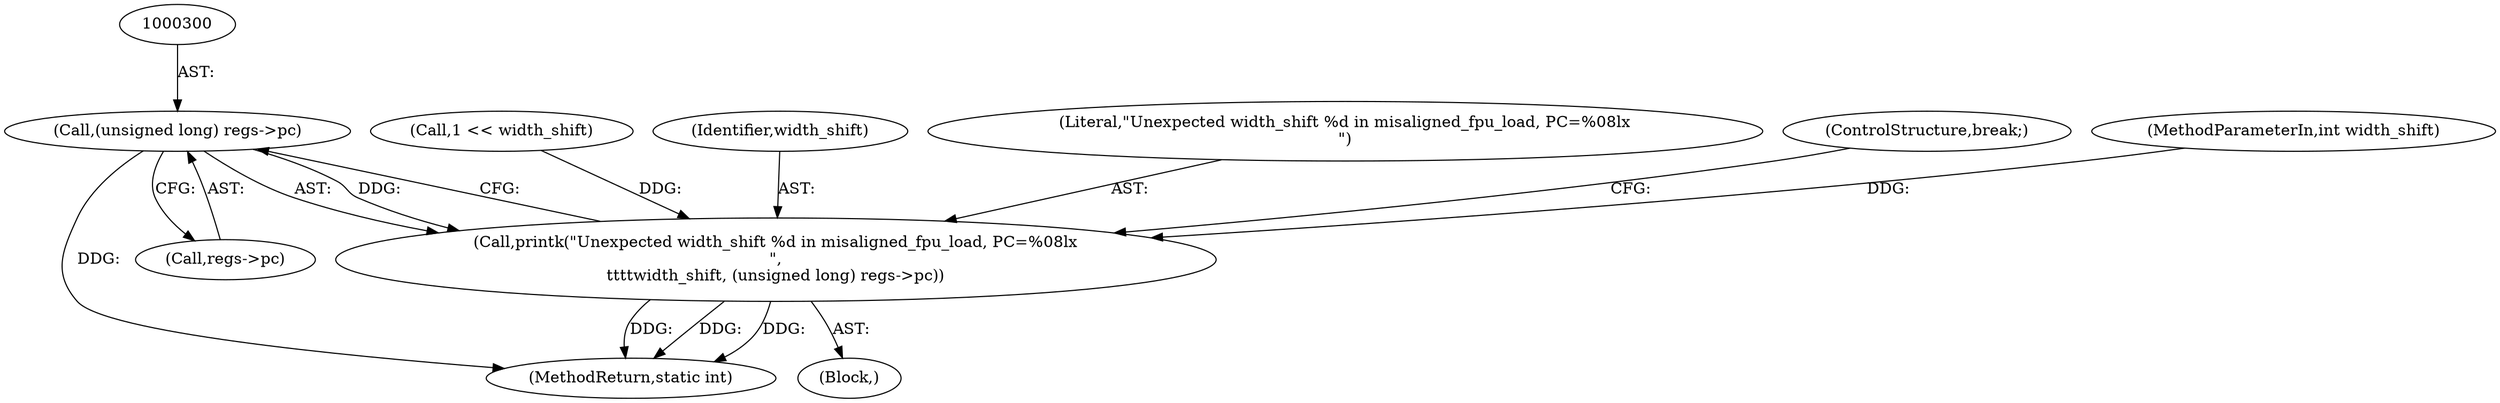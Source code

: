 digraph "0_linux_a8b0ca17b80e92faab46ee7179ba9e99ccb61233_24@pointer" {
"1000299" [label="(Call,(unsigned long) regs->pc)"];
"1000296" [label="(Call,printk(\"Unexpected width_shift %d in misaligned_fpu_load, PC=%08lx\n\",\n\t\t\t\twidth_shift, (unsigned long) regs->pc))"];
"1000173" [label="(Call,1 << width_shift)"];
"1000298" [label="(Identifier,width_shift)"];
"1000297" [label="(Literal,\"Unexpected width_shift %d in misaligned_fpu_load, PC=%08lx\n\")"];
"1000301" [label="(Call,regs->pc)"];
"1000299" [label="(Call,(unsigned long) regs->pc)"];
"1000316" [label="(MethodReturn,static int)"];
"1000304" [label="(ControlStructure,break;)"];
"1000107" [label="(MethodParameterIn,int width_shift)"];
"1000216" [label="(Block,)"];
"1000296" [label="(Call,printk(\"Unexpected width_shift %d in misaligned_fpu_load, PC=%08lx\n\",\n\t\t\t\twidth_shift, (unsigned long) regs->pc))"];
"1000299" -> "1000296"  [label="AST: "];
"1000299" -> "1000301"  [label="CFG: "];
"1000300" -> "1000299"  [label="AST: "];
"1000301" -> "1000299"  [label="AST: "];
"1000296" -> "1000299"  [label="CFG: "];
"1000299" -> "1000316"  [label="DDG: "];
"1000299" -> "1000296"  [label="DDG: "];
"1000296" -> "1000216"  [label="AST: "];
"1000297" -> "1000296"  [label="AST: "];
"1000298" -> "1000296"  [label="AST: "];
"1000304" -> "1000296"  [label="CFG: "];
"1000296" -> "1000316"  [label="DDG: "];
"1000296" -> "1000316"  [label="DDG: "];
"1000296" -> "1000316"  [label="DDG: "];
"1000173" -> "1000296"  [label="DDG: "];
"1000107" -> "1000296"  [label="DDG: "];
}
